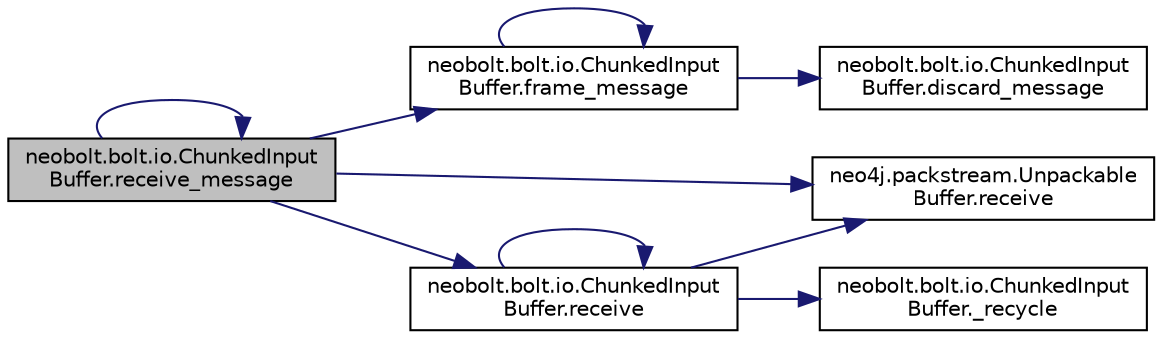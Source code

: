 digraph "neobolt.bolt.io.ChunkedInputBuffer.receive_message"
{
 // LATEX_PDF_SIZE
  edge [fontname="Helvetica",fontsize="10",labelfontname="Helvetica",labelfontsize="10"];
  node [fontname="Helvetica",fontsize="10",shape=record];
  rankdir="LR";
  Node1 [label="neobolt.bolt.io.ChunkedInput\lBuffer.receive_message",height=0.2,width=0.4,color="black", fillcolor="grey75", style="filled", fontcolor="black",tooltip=" "];
  Node1 -> Node2 [color="midnightblue",fontsize="10",style="solid",fontname="Helvetica"];
  Node2 [label="neobolt.bolt.io.ChunkedInput\lBuffer.frame_message",height=0.2,width=0.4,color="black", fillcolor="white", style="filled",URL="$da/de1/classneobolt_1_1bolt_1_1io_1_1_chunked_input_buffer.html#aec626594d7efbbcb35726540defc2e1f",tooltip=" "];
  Node2 -> Node3 [color="midnightblue",fontsize="10",style="solid",fontname="Helvetica"];
  Node3 [label="neobolt.bolt.io.ChunkedInput\lBuffer.discard_message",height=0.2,width=0.4,color="black", fillcolor="white", style="filled",URL="$da/de1/classneobolt_1_1bolt_1_1io_1_1_chunked_input_buffer.html#adae4a698a198c3efaf64b1d66089a110",tooltip=" "];
  Node2 -> Node2 [color="midnightblue",fontsize="10",style="solid",fontname="Helvetica"];
  Node1 -> Node4 [color="midnightblue",fontsize="10",style="solid",fontname="Helvetica"];
  Node4 [label="neo4j.packstream.Unpackable\lBuffer.receive",height=0.2,width=0.4,color="black", fillcolor="white", style="filled",URL="$dc/d49/classneo4j_1_1packstream_1_1_unpackable_buffer.html#a3e6246d9136c24b25080600591c89e76",tooltip=" "];
  Node1 -> Node5 [color="midnightblue",fontsize="10",style="solid",fontname="Helvetica"];
  Node5 [label="neobolt.bolt.io.ChunkedInput\lBuffer.receive",height=0.2,width=0.4,color="black", fillcolor="white", style="filled",URL="$da/de1/classneobolt_1_1bolt_1_1io_1_1_chunked_input_buffer.html#a2a74574ff125baaf6190ebf9de358ff3",tooltip=" "];
  Node5 -> Node6 [color="midnightblue",fontsize="10",style="solid",fontname="Helvetica"];
  Node6 [label="neobolt.bolt.io.ChunkedInput\lBuffer._recycle",height=0.2,width=0.4,color="black", fillcolor="white", style="filled",URL="$da/de1/classneobolt_1_1bolt_1_1io_1_1_chunked_input_buffer.html#a68de002b66fda1baa4975870c0c5058c",tooltip=" "];
  Node5 -> Node4 [color="midnightblue",fontsize="10",style="solid",fontname="Helvetica"];
  Node5 -> Node5 [color="midnightblue",fontsize="10",style="solid",fontname="Helvetica"];
  Node1 -> Node1 [color="midnightblue",fontsize="10",style="solid",fontname="Helvetica"];
}
